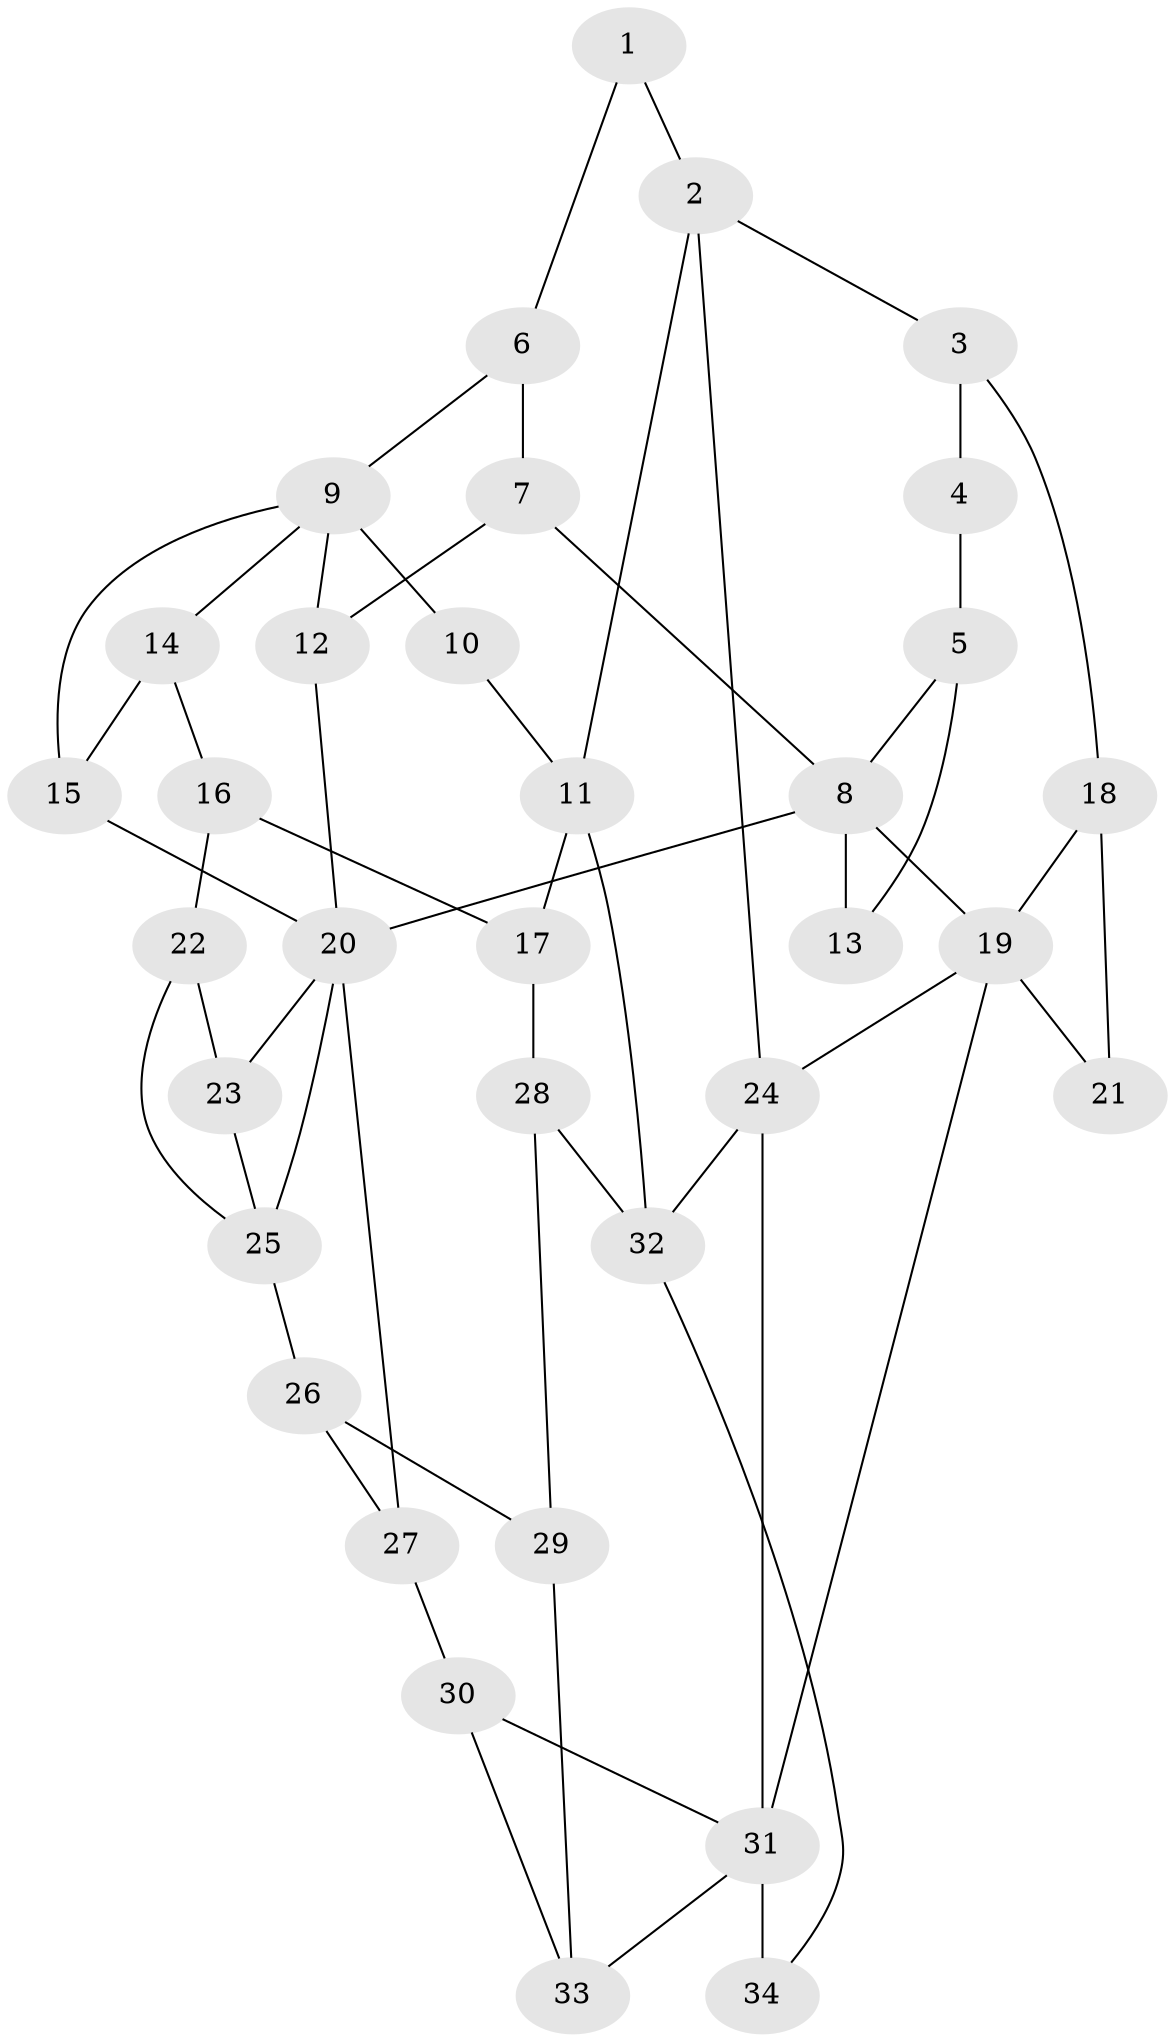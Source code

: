 // original degree distribution, {3: 0.05357142857142857, 6: 0.23214285714285715, 5: 0.48214285714285715, 4: 0.23214285714285715}
// Generated by graph-tools (version 1.1) at 2025/54/03/04/25 22:54:43]
// undirected, 34 vertices, 56 edges
graph export_dot {
  node [color=gray90,style=filled];
  1;
  2;
  3;
  4;
  5;
  6;
  7;
  8;
  9;
  10;
  11;
  12;
  13;
  14;
  15;
  16;
  17;
  18;
  19;
  20;
  21;
  22;
  23;
  24;
  25;
  26;
  27;
  28;
  29;
  30;
  31;
  32;
  33;
  34;
  1 -- 2 [weight=1.0];
  1 -- 6 [weight=1.0];
  2 -- 3 [weight=1.0];
  2 -- 11 [weight=1.0];
  2 -- 24 [weight=1.0];
  3 -- 4 [weight=1.0];
  3 -- 18 [weight=1.0];
  4 -- 5 [weight=1.0];
  5 -- 8 [weight=1.0];
  5 -- 13 [weight=2.0];
  6 -- 7 [weight=1.0];
  6 -- 9 [weight=1.0];
  7 -- 8 [weight=1.0];
  7 -- 12 [weight=1.0];
  8 -- 13 [weight=1.0];
  8 -- 19 [weight=2.0];
  8 -- 20 [weight=1.0];
  9 -- 10 [weight=2.0];
  9 -- 12 [weight=1.0];
  9 -- 14 [weight=1.0];
  9 -- 15 [weight=1.0];
  10 -- 11 [weight=1.0];
  11 -- 17 [weight=1.0];
  11 -- 32 [weight=1.0];
  12 -- 20 [weight=1.0];
  14 -- 15 [weight=1.0];
  14 -- 16 [weight=1.0];
  15 -- 20 [weight=1.0];
  16 -- 17 [weight=1.0];
  16 -- 22 [weight=1.0];
  17 -- 28 [weight=1.0];
  18 -- 19 [weight=1.0];
  18 -- 21 [weight=2.0];
  19 -- 21 [weight=1.0];
  19 -- 24 [weight=1.0];
  19 -- 31 [weight=1.0];
  20 -- 23 [weight=1.0];
  20 -- 25 [weight=1.0];
  20 -- 27 [weight=1.0];
  22 -- 23 [weight=1.0];
  22 -- 25 [weight=1.0];
  23 -- 25 [weight=1.0];
  24 -- 31 [weight=1.0];
  24 -- 32 [weight=1.0];
  25 -- 26 [weight=1.0];
  26 -- 27 [weight=1.0];
  26 -- 29 [weight=1.0];
  27 -- 30 [weight=1.0];
  28 -- 29 [weight=1.0];
  28 -- 32 [weight=1.0];
  29 -- 33 [weight=1.0];
  30 -- 31 [weight=1.0];
  30 -- 33 [weight=1.0];
  31 -- 33 [weight=1.0];
  31 -- 34 [weight=2.0];
  32 -- 34 [weight=1.0];
}
